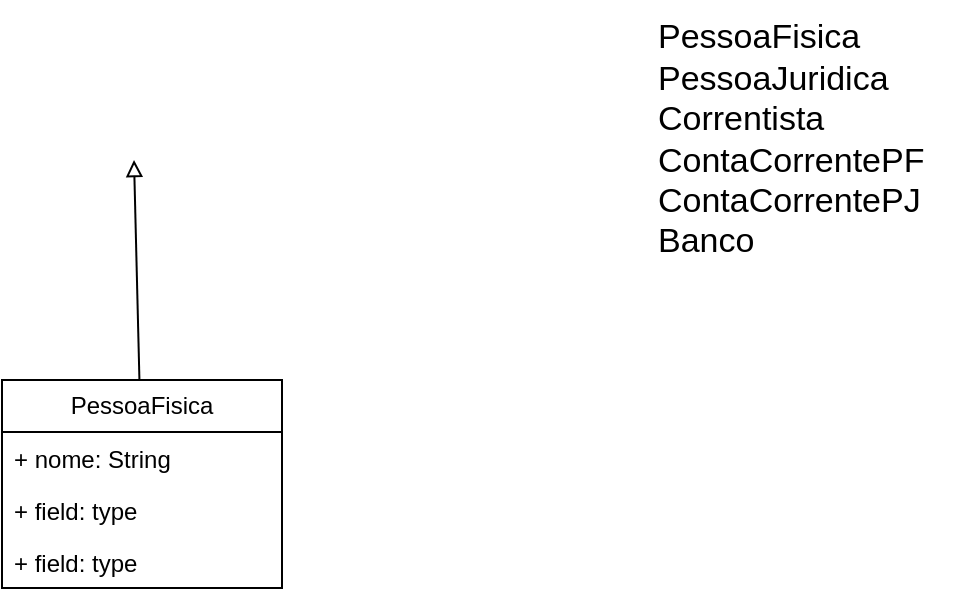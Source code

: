 <mxfile version="21.6.2" type="device">
  <diagram id="C5RBs43oDa-KdzZeNtuy" name="Page-1">
    <mxGraphModel dx="921" dy="702" grid="1" gridSize="10" guides="1" tooltips="1" connect="1" arrows="1" fold="1" page="1" pageScale="1" pageWidth="827" pageHeight="1169" math="0" shadow="0">
      <root>
        <mxCell id="WIyWlLk6GJQsqaUBKTNV-0" />
        <mxCell id="WIyWlLk6GJQsqaUBKTNV-1" parent="WIyWlLk6GJQsqaUBKTNV-0" />
        <mxCell id="UtQCLH-SqxogZpbztZNy-6" style="rounded=0;orthogonalLoop=1;jettySize=auto;html=1;endArrow=block;endFill=0;" edge="1" parent="WIyWlLk6GJQsqaUBKTNV-1" source="UtQCLH-SqxogZpbztZNy-0">
          <mxGeometry relative="1" as="geometry">
            <mxPoint x="340" y="100" as="targetPoint" />
          </mxGeometry>
        </mxCell>
        <mxCell id="UtQCLH-SqxogZpbztZNy-0" value="PessoaFisica" style="swimlane;fontStyle=0;childLayout=stackLayout;horizontal=1;startSize=26;fillColor=none;horizontalStack=0;resizeParent=1;resizeParentMax=0;resizeLast=0;collapsible=1;marginBottom=0;whiteSpace=wrap;html=1;" vertex="1" parent="WIyWlLk6GJQsqaUBKTNV-1">
          <mxGeometry x="274" y="210" width="140" height="104" as="geometry" />
        </mxCell>
        <mxCell id="UtQCLH-SqxogZpbztZNy-1" value="+ nome: String" style="text;strokeColor=none;fillColor=none;align=left;verticalAlign=top;spacingLeft=4;spacingRight=4;overflow=hidden;rotatable=0;points=[[0,0.5],[1,0.5]];portConstraint=eastwest;whiteSpace=wrap;html=1;" vertex="1" parent="UtQCLH-SqxogZpbztZNy-0">
          <mxGeometry y="26" width="140" height="26" as="geometry" />
        </mxCell>
        <mxCell id="UtQCLH-SqxogZpbztZNy-2" value="+ field: type" style="text;strokeColor=none;fillColor=none;align=left;verticalAlign=top;spacingLeft=4;spacingRight=4;overflow=hidden;rotatable=0;points=[[0,0.5],[1,0.5]];portConstraint=eastwest;whiteSpace=wrap;html=1;" vertex="1" parent="UtQCLH-SqxogZpbztZNy-0">
          <mxGeometry y="52" width="140" height="26" as="geometry" />
        </mxCell>
        <mxCell id="UtQCLH-SqxogZpbztZNy-3" value="+ field: type" style="text;strokeColor=none;fillColor=none;align=left;verticalAlign=top;spacingLeft=4;spacingRight=4;overflow=hidden;rotatable=0;points=[[0,0.5],[1,0.5]];portConstraint=eastwest;whiteSpace=wrap;html=1;" vertex="1" parent="UtQCLH-SqxogZpbztZNy-0">
          <mxGeometry y="78" width="140" height="26" as="geometry" />
        </mxCell>
        <mxCell id="UtQCLH-SqxogZpbztZNy-4" value="PessoaFisica&lt;br style=&quot;font-size: 17px;&quot;&gt;PessoaJuridica&lt;br style=&quot;font-size: 17px;&quot;&gt;Correntista&lt;br style=&quot;font-size: 17px;&quot;&gt;ContaCorrentePF&lt;br style=&quot;font-size: 17px;&quot;&gt;ContaCorrentePJ&lt;br style=&quot;font-size: 17px;&quot;&gt;Banco" style="text;html=1;strokeColor=none;fillColor=none;align=left;verticalAlign=middle;whiteSpace=wrap;rounded=0;fontSize=17;" vertex="1" parent="WIyWlLk6GJQsqaUBKTNV-1">
          <mxGeometry x="600" y="20" width="160" height="140" as="geometry" />
        </mxCell>
      </root>
    </mxGraphModel>
  </diagram>
</mxfile>
